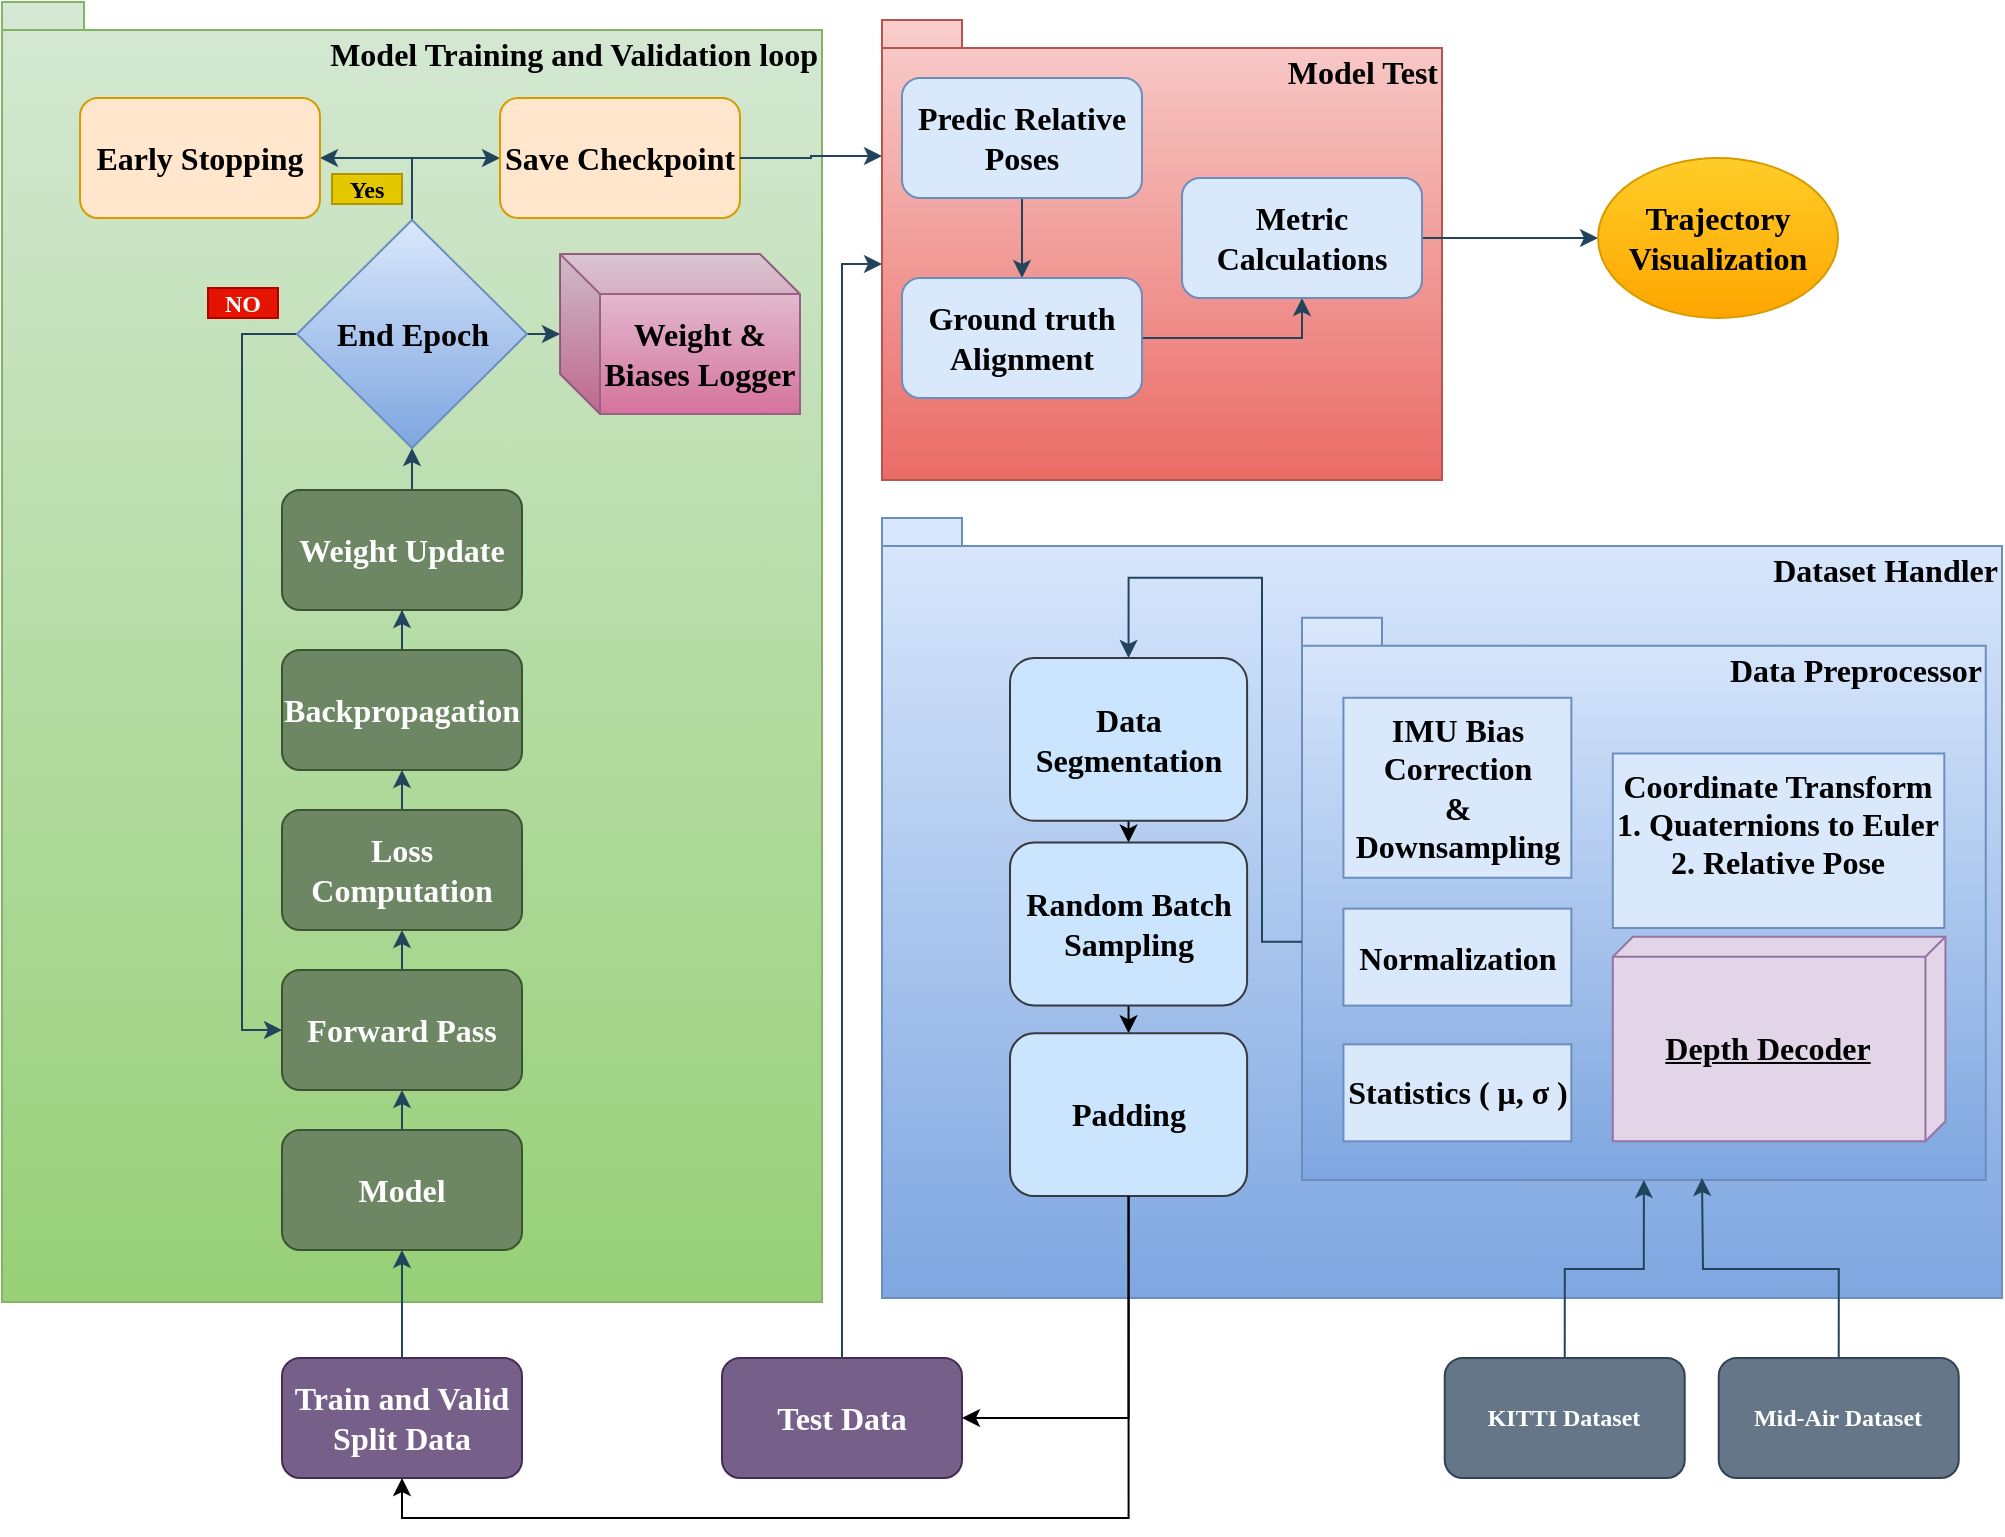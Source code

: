 <mxfile version="27.0.4">
  <diagram name="Page-1" id="cb0I5y7FxljxH4ByXgm0">
    <mxGraphModel dx="1351" dy="920" grid="1" gridSize="10" guides="1" tooltips="1" connect="1" arrows="1" fold="1" page="1" pageScale="1" pageWidth="634" pageHeight="512" math="0" shadow="0">
      <root>
        <mxCell id="0" />
        <mxCell id="1" parent="0" />
        <mxCell id="O2Zdhxr6QXAhQVbzM1EF-78" value="" style="group;fontSize=12;fontFamily=Times New Roman;fontStyle=1" parent="1" vertex="1" connectable="0">
          <mxGeometry x="570" y="398" width="560" height="390" as="geometry" />
        </mxCell>
        <mxCell id="O2Zdhxr6QXAhQVbzM1EF-59" value="Dataset Handler" style="shape=folder;fontStyle=1;spacingTop=10;tabWidth=40;tabHeight=14;tabPosition=left;html=1;whiteSpace=wrap;strokeColor=#6c8ebf;fillColor=#dae8fc;verticalAlign=top;gradientColor=#7ea6e0;fontSize=16;fontFamily=Times New Roman;align=right;" parent="O2Zdhxr6QXAhQVbzM1EF-78" vertex="1">
          <mxGeometry width="560" height="390" as="geometry" />
        </mxCell>
        <mxCell id="O2Zdhxr6QXAhQVbzM1EF-58" value="" style="group;fontSize=12;fontFamily=Times New Roman;fontStyle=1" parent="O2Zdhxr6QXAhQVbzM1EF-78" vertex="1" connectable="0">
          <mxGeometry x="210" y="49.88" width="341.88" height="281.16" as="geometry" />
        </mxCell>
        <mxCell id="O2Zdhxr6QXAhQVbzM1EF-52" value="&lt;font style=&quot;font-size: 16px;&quot;&gt;Data Preprocessor&lt;/font&gt;" style="shape=folder;fontStyle=1;spacingTop=10;tabWidth=40;tabHeight=14;tabPosition=left;html=1;whiteSpace=wrap;strokeColor=#6c8ebf;fillColor=#dae8fc;labelPosition=center;verticalLabelPosition=middle;align=right;verticalAlign=top;gradientColor=#7ea6e0;fontSize=12;fontFamily=Times New Roman;" parent="O2Zdhxr6QXAhQVbzM1EF-58" vertex="1">
          <mxGeometry width="341.88" height="281.16" as="geometry" />
        </mxCell>
        <mxCell id="O2Zdhxr6QXAhQVbzM1EF-53" value="IMU Bias Correction&lt;div&gt;&amp;amp;&lt;/div&gt;&lt;div&gt;Downsampling&lt;/div&gt;" style="html=1;whiteSpace=wrap;strokeColor=#6c8ebf;fillColor=#dae8fc;fontSize=16;fontFamily=Times New Roman;fontStyle=1" parent="O2Zdhxr6QXAhQVbzM1EF-58" vertex="1">
          <mxGeometry x="20.72" y="40" width="113.96" height="90" as="geometry" />
        </mxCell>
        <mxCell id="O2Zdhxr6QXAhQVbzM1EF-54" value="Normalization" style="html=1;whiteSpace=wrap;strokeColor=#6c8ebf;fillColor=#dae8fc;fontSize=16;fontFamily=Times New Roman;fontStyle=1" parent="O2Zdhxr6QXAhQVbzM1EF-58" vertex="1">
          <mxGeometry x="20.72" y="145.428" width="113.96" height="48.476" as="geometry" />
        </mxCell>
        <mxCell id="O2Zdhxr6QXAhQVbzM1EF-55" value="Statistics ( μ, σ )" style="html=1;whiteSpace=wrap;strokeColor=#6c8ebf;fillColor=#dae8fc;fontSize=16;fontFamily=Times New Roman;fontStyle=1" parent="O2Zdhxr6QXAhQVbzM1EF-58" vertex="1">
          <mxGeometry x="20.72" y="213.294" width="113.96" height="48.476" as="geometry" />
        </mxCell>
        <mxCell id="O2Zdhxr6QXAhQVbzM1EF-56" value="Coordinate Transform&lt;div&gt;1. Quaternions to Euler&lt;/div&gt;&lt;div&gt;2. Relative Pose&lt;/div&gt;" style="html=1;whiteSpace=wrap;strokeColor=#6c8ebf;fillColor=#dae8fc;verticalAlign=top;align=center;fontSize=16;fontFamily=Times New Roman;fontStyle=1" parent="O2Zdhxr6QXAhQVbzM1EF-58" vertex="1">
          <mxGeometry x="155.4" y="67.864" width="165.76" height="87.257" as="geometry" />
        </mxCell>
        <mxCell id="O2Zdhxr6QXAhQVbzM1EF-60" value="Depth Decoder" style="verticalAlign=middle;align=center;spacingTop=8;spacingLeft=2;spacingRight=12;shape=cube;size=10;direction=south;fontStyle=5;html=1;whiteSpace=wrap;strokeColor=#9673a6;fillColor=#e1d5e7;fontSize=16;fontFamily=Times New Roman;" parent="O2Zdhxr6QXAhQVbzM1EF-58" vertex="1">
          <mxGeometry x="155.398" y="159.528" width="166.32" height="102.24" as="geometry" />
        </mxCell>
        <mxCell id="mVTKuXDOy_IMATIsshax-11" style="edgeStyle=orthogonalEdgeStyle;rounded=0;orthogonalLoop=1;jettySize=auto;html=1;exitX=0.5;exitY=1;exitDx=0;exitDy=0;entryX=0.5;entryY=0;entryDx=0;entryDy=0;" edge="1" parent="O2Zdhxr6QXAhQVbzM1EF-78" source="O2Zdhxr6QXAhQVbzM1EF-72" target="mVTKuXDOy_IMATIsshax-6">
          <mxGeometry relative="1" as="geometry" />
        </mxCell>
        <mxCell id="O2Zdhxr6QXAhQVbzM1EF-72" value="Data Segmentation" style="rounded=1;whiteSpace=wrap;html=1;strokeColor=#36393d;fillColor=#cce5ff;fontSize=16;fontFamily=Times New Roman;fontStyle=1" parent="O2Zdhxr6QXAhQVbzM1EF-78" vertex="1">
          <mxGeometry x="64" y="70" width="118.55" height="81.4" as="geometry" />
        </mxCell>
        <mxCell id="O2Zdhxr6QXAhQVbzM1EF-74" style="edgeStyle=orthogonalEdgeStyle;rounded=0;orthogonalLoop=1;jettySize=auto;html=1;exitX=0;exitY=0;exitDx=0;exitDy=162;exitPerimeter=0;entryX=0.5;entryY=0;entryDx=0;entryDy=0;strokeColor=#23445D;fontSize=12;fontFamily=Times New Roman;fontStyle=1" parent="O2Zdhxr6QXAhQVbzM1EF-78" source="O2Zdhxr6QXAhQVbzM1EF-52" target="O2Zdhxr6QXAhQVbzM1EF-72" edge="1">
          <mxGeometry relative="1" as="geometry" />
        </mxCell>
        <mxCell id="mVTKuXDOy_IMATIsshax-12" style="edgeStyle=orthogonalEdgeStyle;rounded=0;orthogonalLoop=1;jettySize=auto;html=1;exitX=0.5;exitY=1;exitDx=0;exitDy=0;entryX=0.5;entryY=0;entryDx=0;entryDy=0;" edge="1" parent="O2Zdhxr6QXAhQVbzM1EF-78" source="mVTKuXDOy_IMATIsshax-6" target="mVTKuXDOy_IMATIsshax-7">
          <mxGeometry relative="1" as="geometry" />
        </mxCell>
        <mxCell id="mVTKuXDOy_IMATIsshax-6" value="Random Batch Sampling" style="rounded=1;whiteSpace=wrap;html=1;strokeColor=#36393d;fillColor=#cce5ff;fontSize=16;fontFamily=Times New Roman;fontStyle=1" vertex="1" parent="O2Zdhxr6QXAhQVbzM1EF-78">
          <mxGeometry x="64" y="162.3" width="118.55" height="81.4" as="geometry" />
        </mxCell>
        <mxCell id="mVTKuXDOy_IMATIsshax-7" value="Padding" style="rounded=1;whiteSpace=wrap;html=1;strokeColor=#36393d;fillColor=#cce5ff;fontSize=16;fontFamily=Times New Roman;fontStyle=1" vertex="1" parent="O2Zdhxr6QXAhQVbzM1EF-78">
          <mxGeometry x="64" y="257.65" width="118.55" height="81.4" as="geometry" />
        </mxCell>
        <mxCell id="O2Zdhxr6QXAhQVbzM1EF-89" value="Model Training and Validation loop" style="shape=folder;fontStyle=1;spacingTop=10;tabWidth=40;tabHeight=14;tabPosition=left;html=1;whiteSpace=wrap;strokeColor=#82b366;fillColor=#d5e8d4;verticalAlign=top;gradientColor=#97d077;fontSize=16;fontFamily=Times New Roman;align=right;" parent="1" vertex="1">
          <mxGeometry x="130" y="140" width="410" height="650" as="geometry" />
        </mxCell>
        <mxCell id="O2Zdhxr6QXAhQVbzM1EF-97" style="edgeStyle=orthogonalEdgeStyle;rounded=0;orthogonalLoop=1;jettySize=auto;html=1;exitX=0.5;exitY=0;exitDx=0;exitDy=0;entryX=0.5;entryY=1;entryDx=0;entryDy=0;strokeColor=#23445D;fontSize=12;fontFamily=Times New Roman;fontStyle=1" parent="1" source="O2Zdhxr6QXAhQVbzM1EF-91" target="O2Zdhxr6QXAhQVbzM1EF-93" edge="1">
          <mxGeometry relative="1" as="geometry" />
        </mxCell>
        <mxCell id="O2Zdhxr6QXAhQVbzM1EF-91" value="Model" style="rounded=1;whiteSpace=wrap;html=1;strokeColor=#3A5431;fillColor=#6d8764;fontColor=#ffffff;fontSize=16;fontFamily=Times New Roman;fontStyle=1" parent="1" vertex="1">
          <mxGeometry x="270" y="704" width="120" height="60" as="geometry" />
        </mxCell>
        <mxCell id="O2Zdhxr6QXAhQVbzM1EF-113" style="edgeStyle=orthogonalEdgeStyle;rounded=0;orthogonalLoop=1;jettySize=auto;html=1;exitX=0.5;exitY=0;exitDx=0;exitDy=0;entryX=0.5;entryY=1;entryDx=0;entryDy=0;strokeColor=#23445D;fontSize=12;fontFamily=Times New Roman;fontStyle=1" parent="1" source="O2Zdhxr6QXAhQVbzM1EF-93" target="O2Zdhxr6QXAhQVbzM1EF-98" edge="1">
          <mxGeometry relative="1" as="geometry" />
        </mxCell>
        <mxCell id="O2Zdhxr6QXAhQVbzM1EF-93" value="Forward Pass" style="rounded=1;whiteSpace=wrap;html=1;strokeColor=#3A5431;fillColor=#6d8764;fontColor=#ffffff;fontSize=16;fontFamily=Times New Roman;fontStyle=1" parent="1" vertex="1">
          <mxGeometry x="270" y="624" width="120" height="60" as="geometry" />
        </mxCell>
        <mxCell id="O2Zdhxr6QXAhQVbzM1EF-114" style="edgeStyle=orthogonalEdgeStyle;rounded=0;orthogonalLoop=1;jettySize=auto;html=1;exitX=0.5;exitY=0;exitDx=0;exitDy=0;entryX=0.5;entryY=1;entryDx=0;entryDy=0;strokeColor=#23445D;fontSize=12;fontFamily=Times New Roman;fontStyle=1" parent="1" source="O2Zdhxr6QXAhQVbzM1EF-98" target="O2Zdhxr6QXAhQVbzM1EF-100" edge="1">
          <mxGeometry relative="1" as="geometry" />
        </mxCell>
        <mxCell id="O2Zdhxr6QXAhQVbzM1EF-98" value="Loss Computation" style="rounded=1;whiteSpace=wrap;html=1;strokeColor=#3A5431;fillColor=#6d8764;fontColor=#ffffff;fontSize=16;fontFamily=Times New Roman;fontStyle=1" parent="1" vertex="1">
          <mxGeometry x="270" y="544" width="120" height="60" as="geometry" />
        </mxCell>
        <mxCell id="O2Zdhxr6QXAhQVbzM1EF-115" style="edgeStyle=orthogonalEdgeStyle;rounded=0;orthogonalLoop=1;jettySize=auto;html=1;exitX=0.5;exitY=0;exitDx=0;exitDy=0;strokeColor=#23445D;fontSize=12;fontFamily=Times New Roman;fontStyle=1" parent="1" source="O2Zdhxr6QXAhQVbzM1EF-100" target="O2Zdhxr6QXAhQVbzM1EF-101" edge="1">
          <mxGeometry relative="1" as="geometry" />
        </mxCell>
        <mxCell id="O2Zdhxr6QXAhQVbzM1EF-100" value="Backpropagation" style="rounded=1;whiteSpace=wrap;html=1;strokeColor=#3A5431;fillColor=#6d8764;fontColor=#ffffff;fontSize=16;fontFamily=Times New Roman;fontStyle=1" parent="1" vertex="1">
          <mxGeometry x="270" y="464" width="120" height="60" as="geometry" />
        </mxCell>
        <mxCell id="O2Zdhxr6QXAhQVbzM1EF-116" style="edgeStyle=orthogonalEdgeStyle;rounded=0;orthogonalLoop=1;jettySize=auto;html=1;exitX=0.5;exitY=0;exitDx=0;exitDy=0;entryX=0.5;entryY=1;entryDx=0;entryDy=0;strokeColor=#23445D;fontSize=12;fontFamily=Times New Roman;fontStyle=1" parent="1" source="O2Zdhxr6QXAhQVbzM1EF-101" target="O2Zdhxr6QXAhQVbzM1EF-102" edge="1">
          <mxGeometry relative="1" as="geometry" />
        </mxCell>
        <mxCell id="O2Zdhxr6QXAhQVbzM1EF-101" value="Weight Update" style="rounded=1;whiteSpace=wrap;html=1;strokeColor=#3A5431;fillColor=#6d8764;fontColor=#ffffff;fontSize=16;fontFamily=Times New Roman;fontStyle=1" parent="1" vertex="1">
          <mxGeometry x="270" y="384" width="120" height="60" as="geometry" />
        </mxCell>
        <mxCell id="O2Zdhxr6QXAhQVbzM1EF-104" style="edgeStyle=orthogonalEdgeStyle;rounded=0;orthogonalLoop=1;jettySize=auto;html=1;exitX=0;exitY=0.5;exitDx=0;exitDy=0;entryX=0;entryY=0.5;entryDx=0;entryDy=0;strokeColor=#23445D;fontSize=12;fontFamily=Times New Roman;fontStyle=1" parent="1" source="O2Zdhxr6QXAhQVbzM1EF-102" target="O2Zdhxr6QXAhQVbzM1EF-93" edge="1">
          <mxGeometry relative="1" as="geometry">
            <Array as="points">
              <mxPoint x="250" y="306" />
              <mxPoint x="250" y="654" />
            </Array>
          </mxGeometry>
        </mxCell>
        <mxCell id="O2Zdhxr6QXAhQVbzM1EF-117" style="edgeStyle=orthogonalEdgeStyle;rounded=0;orthogonalLoop=1;jettySize=auto;html=1;exitX=0.5;exitY=0;exitDx=0;exitDy=0;entryX=1;entryY=0.5;entryDx=0;entryDy=0;strokeColor=#23445D;fontSize=12;fontFamily=Times New Roman;fontStyle=1" parent="1" source="O2Zdhxr6QXAhQVbzM1EF-102" target="O2Zdhxr6QXAhQVbzM1EF-106" edge="1">
          <mxGeometry relative="1" as="geometry" />
        </mxCell>
        <mxCell id="O2Zdhxr6QXAhQVbzM1EF-118" style="edgeStyle=orthogonalEdgeStyle;rounded=0;orthogonalLoop=1;jettySize=auto;html=1;exitX=0.5;exitY=0;exitDx=0;exitDy=0;entryX=0;entryY=0.5;entryDx=0;entryDy=0;strokeColor=#23445D;fontSize=12;fontFamily=Times New Roman;fontStyle=1" parent="1" source="O2Zdhxr6QXAhQVbzM1EF-102" target="O2Zdhxr6QXAhQVbzM1EF-107" edge="1">
          <mxGeometry relative="1" as="geometry" />
        </mxCell>
        <mxCell id="O2Zdhxr6QXAhQVbzM1EF-125" style="edgeStyle=orthogonalEdgeStyle;rounded=0;orthogonalLoop=1;jettySize=auto;html=1;exitX=1;exitY=0.5;exitDx=0;exitDy=0;strokeColor=#23445D;fontSize=12;fontFamily=Times New Roman;fontStyle=1" parent="1" source="O2Zdhxr6QXAhQVbzM1EF-102" target="O2Zdhxr6QXAhQVbzM1EF-124" edge="1">
          <mxGeometry relative="1" as="geometry" />
        </mxCell>
        <mxCell id="O2Zdhxr6QXAhQVbzM1EF-102" value="End Epoch" style="rhombus;whiteSpace=wrap;html=1;strokeColor=#6c8ebf;fillColor=#dae8fc;gradientColor=#7ea6e0;fontSize=16;fontFamily=Times New Roman;fontStyle=1" parent="1" vertex="1">
          <mxGeometry x="277.5" y="249" width="115" height="114" as="geometry" />
        </mxCell>
        <mxCell id="O2Zdhxr6QXAhQVbzM1EF-105" value="&lt;font&gt;NO&lt;/font&gt;" style="text;html=1;align=center;verticalAlign=middle;whiteSpace=wrap;rounded=0;fontColor=#ffffff;fillColor=#e51400;strokeColor=#B20000;fontSize=12;fontFamily=Times New Roman;fontStyle=1" parent="1" vertex="1">
          <mxGeometry x="233" y="283" width="35" height="15" as="geometry" />
        </mxCell>
        <mxCell id="O2Zdhxr6QXAhQVbzM1EF-106" value="Early Stopping" style="rounded=1;whiteSpace=wrap;html=1;strokeColor=#d79b00;fillColor=#ffe6cc;fontSize=16;fontFamily=Times New Roman;fontStyle=1" parent="1" vertex="1">
          <mxGeometry x="169" y="188" width="120" height="60" as="geometry" />
        </mxCell>
        <mxCell id="O2Zdhxr6QXAhQVbzM1EF-107" value="Save Checkpoint" style="rounded=1;whiteSpace=wrap;html=1;strokeColor=#d79b00;fillColor=#ffe6cc;fontSize=16;fontFamily=Times New Roman;fontStyle=1" parent="1" vertex="1">
          <mxGeometry x="379" y="188" width="120" height="60" as="geometry" />
        </mxCell>
        <mxCell id="O2Zdhxr6QXAhQVbzM1EF-122" style="edgeStyle=orthogonalEdgeStyle;rounded=0;orthogonalLoop=1;jettySize=auto;html=1;exitX=0.5;exitY=0;exitDx=0;exitDy=0;strokeColor=#23445D;fontSize=12;fontFamily=Times New Roman;fontStyle=1" parent="1" source="O2Zdhxr6QXAhQVbzM1EF-119" edge="1">
          <mxGeometry relative="1" as="geometry">
            <mxPoint x="980" y="728" as="targetPoint" />
          </mxGeometry>
        </mxCell>
        <mxCell id="O2Zdhxr6QXAhQVbzM1EF-119" value="Mid-Air Dataset" style="rounded=1;whiteSpace=wrap;html=1;strokeColor=#314354;fontColor=#ffffff;fillColor=#647687;fontSize=12;fontFamily=Times New Roman;fontStyle=1" parent="1" vertex="1">
          <mxGeometry x="988.36" y="818" width="120" height="60" as="geometry" />
        </mxCell>
        <mxCell id="O2Zdhxr6QXAhQVbzM1EF-120" value="KITTI Dataset" style="rounded=1;whiteSpace=wrap;html=1;strokeColor=#314354;fontColor=#ffffff;fillColor=#647687;fontSize=12;fontFamily=Times New Roman;fontStyle=1" parent="1" vertex="1">
          <mxGeometry x="851.36" y="818" width="120" height="60" as="geometry" />
        </mxCell>
        <mxCell id="O2Zdhxr6QXAhQVbzM1EF-121" style="edgeStyle=orthogonalEdgeStyle;rounded=0;orthogonalLoop=1;jettySize=auto;html=1;exitX=0.5;exitY=0;exitDx=0;exitDy=0;entryX=0.5;entryY=1;entryDx=0;entryDy=0;entryPerimeter=0;strokeColor=#23445D;fontSize=12;fontFamily=Times New Roman;fontStyle=1" parent="1" source="O2Zdhxr6QXAhQVbzM1EF-120" target="O2Zdhxr6QXAhQVbzM1EF-52" edge="1">
          <mxGeometry relative="1" as="geometry" />
        </mxCell>
        <mxCell id="O2Zdhxr6QXAhQVbzM1EF-123" value="Model Test" style="shape=folder;fontStyle=1;spacingTop=10;tabWidth=40;tabHeight=14;tabPosition=left;html=1;whiteSpace=wrap;strokeColor=#b85450;fillColor=#f8cecc;gradientColor=#ea6b66;verticalAlign=top;fontSize=16;fontFamily=Times New Roman;align=right;" parent="1" vertex="1">
          <mxGeometry x="570" y="149" width="280" height="230" as="geometry" />
        </mxCell>
        <mxCell id="O2Zdhxr6QXAhQVbzM1EF-124" value="Weight &amp;amp; Biases Logger" style="shape=cube;whiteSpace=wrap;html=1;boundedLbl=1;backgroundOutline=1;darkOpacity=0.05;darkOpacity2=0.1;strokeColor=#996185;fillColor=#e6d0de;gradientColor=#d5739d;fontSize=16;fontFamily=Times New Roman;fontStyle=1" parent="1" vertex="1">
          <mxGeometry x="409" y="266" width="120" height="80" as="geometry" />
        </mxCell>
        <mxCell id="O2Zdhxr6QXAhQVbzM1EF-126" value="&lt;font&gt;Yes&lt;/font&gt;" style="text;html=1;align=center;verticalAlign=middle;whiteSpace=wrap;rounded=0;fontColor=light-dark(#000000,#000000);fillColor=light-dark(#E3C800,#FFFF33);strokeColor=#B09500;fontSize=12;fontFamily=Times New Roman;fontStyle=1" parent="1" vertex="1">
          <mxGeometry x="295" y="226" width="35" height="15" as="geometry" />
        </mxCell>
        <mxCell id="O2Zdhxr6QXAhQVbzM1EF-134" style="edgeStyle=orthogonalEdgeStyle;rounded=0;orthogonalLoop=1;jettySize=auto;html=1;exitX=0.5;exitY=0;exitDx=0;exitDy=0;entryX=0.5;entryY=1;entryDx=0;entryDy=0;strokeColor=#23445D;fontSize=12;fontFamily=Times New Roman;fontStyle=1" parent="1" source="O2Zdhxr6QXAhQVbzM1EF-129" target="O2Zdhxr6QXAhQVbzM1EF-91" edge="1">
          <mxGeometry relative="1" as="geometry" />
        </mxCell>
        <mxCell id="O2Zdhxr6QXAhQVbzM1EF-129" value="Train and Valid Split Data" style="rounded=1;whiteSpace=wrap;html=1;strokeColor=#432D57;fontColor=#ffffff;fillColor=#76608a;fontSize=16;fontFamily=Times New Roman;fontStyle=1" parent="1" vertex="1">
          <mxGeometry x="270" y="818" width="120" height="60" as="geometry" />
        </mxCell>
        <mxCell id="O2Zdhxr6QXAhQVbzM1EF-130" value="Test Data" style="rounded=1;whiteSpace=wrap;html=1;strokeColor=#432D57;fontColor=#ffffff;fillColor=#76608a;fontSize=16;fontFamily=Times New Roman;fontStyle=1" parent="1" vertex="1">
          <mxGeometry x="490" y="818" width="120" height="60" as="geometry" />
        </mxCell>
        <mxCell id="O2Zdhxr6QXAhQVbzM1EF-135" style="edgeStyle=orthogonalEdgeStyle;rounded=0;orthogonalLoop=1;jettySize=auto;html=1;exitX=1;exitY=0.5;exitDx=0;exitDy=0;entryX=0;entryY=0;entryDx=0;entryDy=68;entryPerimeter=0;strokeColor=#23445D;fontSize=12;fontFamily=Times New Roman;fontStyle=1" parent="1" source="O2Zdhxr6QXAhQVbzM1EF-107" target="O2Zdhxr6QXAhQVbzM1EF-123" edge="1">
          <mxGeometry relative="1" as="geometry" />
        </mxCell>
        <mxCell id="O2Zdhxr6QXAhQVbzM1EF-143" style="edgeStyle=orthogonalEdgeStyle;rounded=0;orthogonalLoop=1;jettySize=auto;html=1;exitX=0.5;exitY=1;exitDx=0;exitDy=0;entryX=0.5;entryY=0;entryDx=0;entryDy=0;strokeColor=#23445D;fontSize=12;fontFamily=Times New Roman;fontStyle=1" parent="1" source="O2Zdhxr6QXAhQVbzM1EF-136" target="O2Zdhxr6QXAhQVbzM1EF-137" edge="1">
          <mxGeometry relative="1" as="geometry" />
        </mxCell>
        <mxCell id="O2Zdhxr6QXAhQVbzM1EF-136" value="Predic Relative Poses" style="rounded=1;whiteSpace=wrap;html=1;strokeColor=#6c8ebf;fillColor=#dae8fc;fontSize=16;fontFamily=Times New Roman;fontStyle=1" parent="1" vertex="1">
          <mxGeometry x="580" y="178" width="120" height="60" as="geometry" />
        </mxCell>
        <mxCell id="O2Zdhxr6QXAhQVbzM1EF-145" style="edgeStyle=orthogonalEdgeStyle;rounded=0;orthogonalLoop=1;jettySize=auto;html=1;exitX=1;exitY=0.5;exitDx=0;exitDy=0;entryX=0.5;entryY=1;entryDx=0;entryDy=0;strokeColor=#23445D;fontSize=12;fontFamily=Times New Roman;fontStyle=1" parent="1" source="O2Zdhxr6QXAhQVbzM1EF-137" target="O2Zdhxr6QXAhQVbzM1EF-138" edge="1">
          <mxGeometry relative="1" as="geometry" />
        </mxCell>
        <mxCell id="O2Zdhxr6QXAhQVbzM1EF-137" value="Ground truth Alignment" style="rounded=1;whiteSpace=wrap;html=1;strokeColor=#6c8ebf;fillColor=#dae8fc;fontSize=16;fontFamily=Times New Roman;fontStyle=1" parent="1" vertex="1">
          <mxGeometry x="580" y="278" width="120" height="60" as="geometry" />
        </mxCell>
        <mxCell id="O2Zdhxr6QXAhQVbzM1EF-147" style="edgeStyle=orthogonalEdgeStyle;rounded=0;orthogonalLoop=1;jettySize=auto;html=1;exitX=1;exitY=0.5;exitDx=0;exitDy=0;strokeColor=#23445D;fontSize=12;fontFamily=Times New Roman;fontStyle=1" parent="1" source="O2Zdhxr6QXAhQVbzM1EF-138" target="O2Zdhxr6QXAhQVbzM1EF-139" edge="1">
          <mxGeometry relative="1" as="geometry" />
        </mxCell>
        <mxCell id="O2Zdhxr6QXAhQVbzM1EF-138" value="Metric Calculations" style="rounded=1;whiteSpace=wrap;html=1;strokeColor=#6c8ebf;fillColor=#dae8fc;fontSize=16;fontFamily=Times New Roman;fontStyle=1" parent="1" vertex="1">
          <mxGeometry x="720" y="228" width="120" height="60" as="geometry" />
        </mxCell>
        <mxCell id="O2Zdhxr6QXAhQVbzM1EF-139" value="Trajectory Visualization" style="ellipse;whiteSpace=wrap;html=1;strokeColor=#d79b00;fillColor=#ffcd28;gradientColor=#ffa500;fontSize=16;fontFamily=Times New Roman;fontStyle=1" parent="1" vertex="1">
          <mxGeometry x="928" y="218" width="120" height="80" as="geometry" />
        </mxCell>
        <mxCell id="O2Zdhxr6QXAhQVbzM1EF-142" style="edgeStyle=orthogonalEdgeStyle;rounded=0;orthogonalLoop=1;jettySize=auto;html=1;exitX=0.5;exitY=0;exitDx=0;exitDy=0;entryX=0;entryY=0;entryDx=0;entryDy=122;entryPerimeter=0;strokeColor=#23445D;fontSize=12;fontFamily=Times New Roman;fontStyle=1" parent="1" source="O2Zdhxr6QXAhQVbzM1EF-130" target="O2Zdhxr6QXAhQVbzM1EF-123" edge="1">
          <mxGeometry relative="1" as="geometry" />
        </mxCell>
        <mxCell id="mVTKuXDOy_IMATIsshax-9" style="edgeStyle=orthogonalEdgeStyle;rounded=0;orthogonalLoop=1;jettySize=auto;html=1;exitX=0.5;exitY=1;exitDx=0;exitDy=0;entryX=1;entryY=0.5;entryDx=0;entryDy=0;" edge="1" parent="1" source="mVTKuXDOy_IMATIsshax-7" target="O2Zdhxr6QXAhQVbzM1EF-130">
          <mxGeometry relative="1" as="geometry" />
        </mxCell>
        <mxCell id="mVTKuXDOy_IMATIsshax-10" style="edgeStyle=orthogonalEdgeStyle;rounded=0;orthogonalLoop=1;jettySize=auto;html=1;exitX=0.5;exitY=1;exitDx=0;exitDy=0;entryX=0.5;entryY=1;entryDx=0;entryDy=0;" edge="1" parent="1" source="mVTKuXDOy_IMATIsshax-7" target="O2Zdhxr6QXAhQVbzM1EF-129">
          <mxGeometry relative="1" as="geometry" />
        </mxCell>
      </root>
    </mxGraphModel>
  </diagram>
</mxfile>
